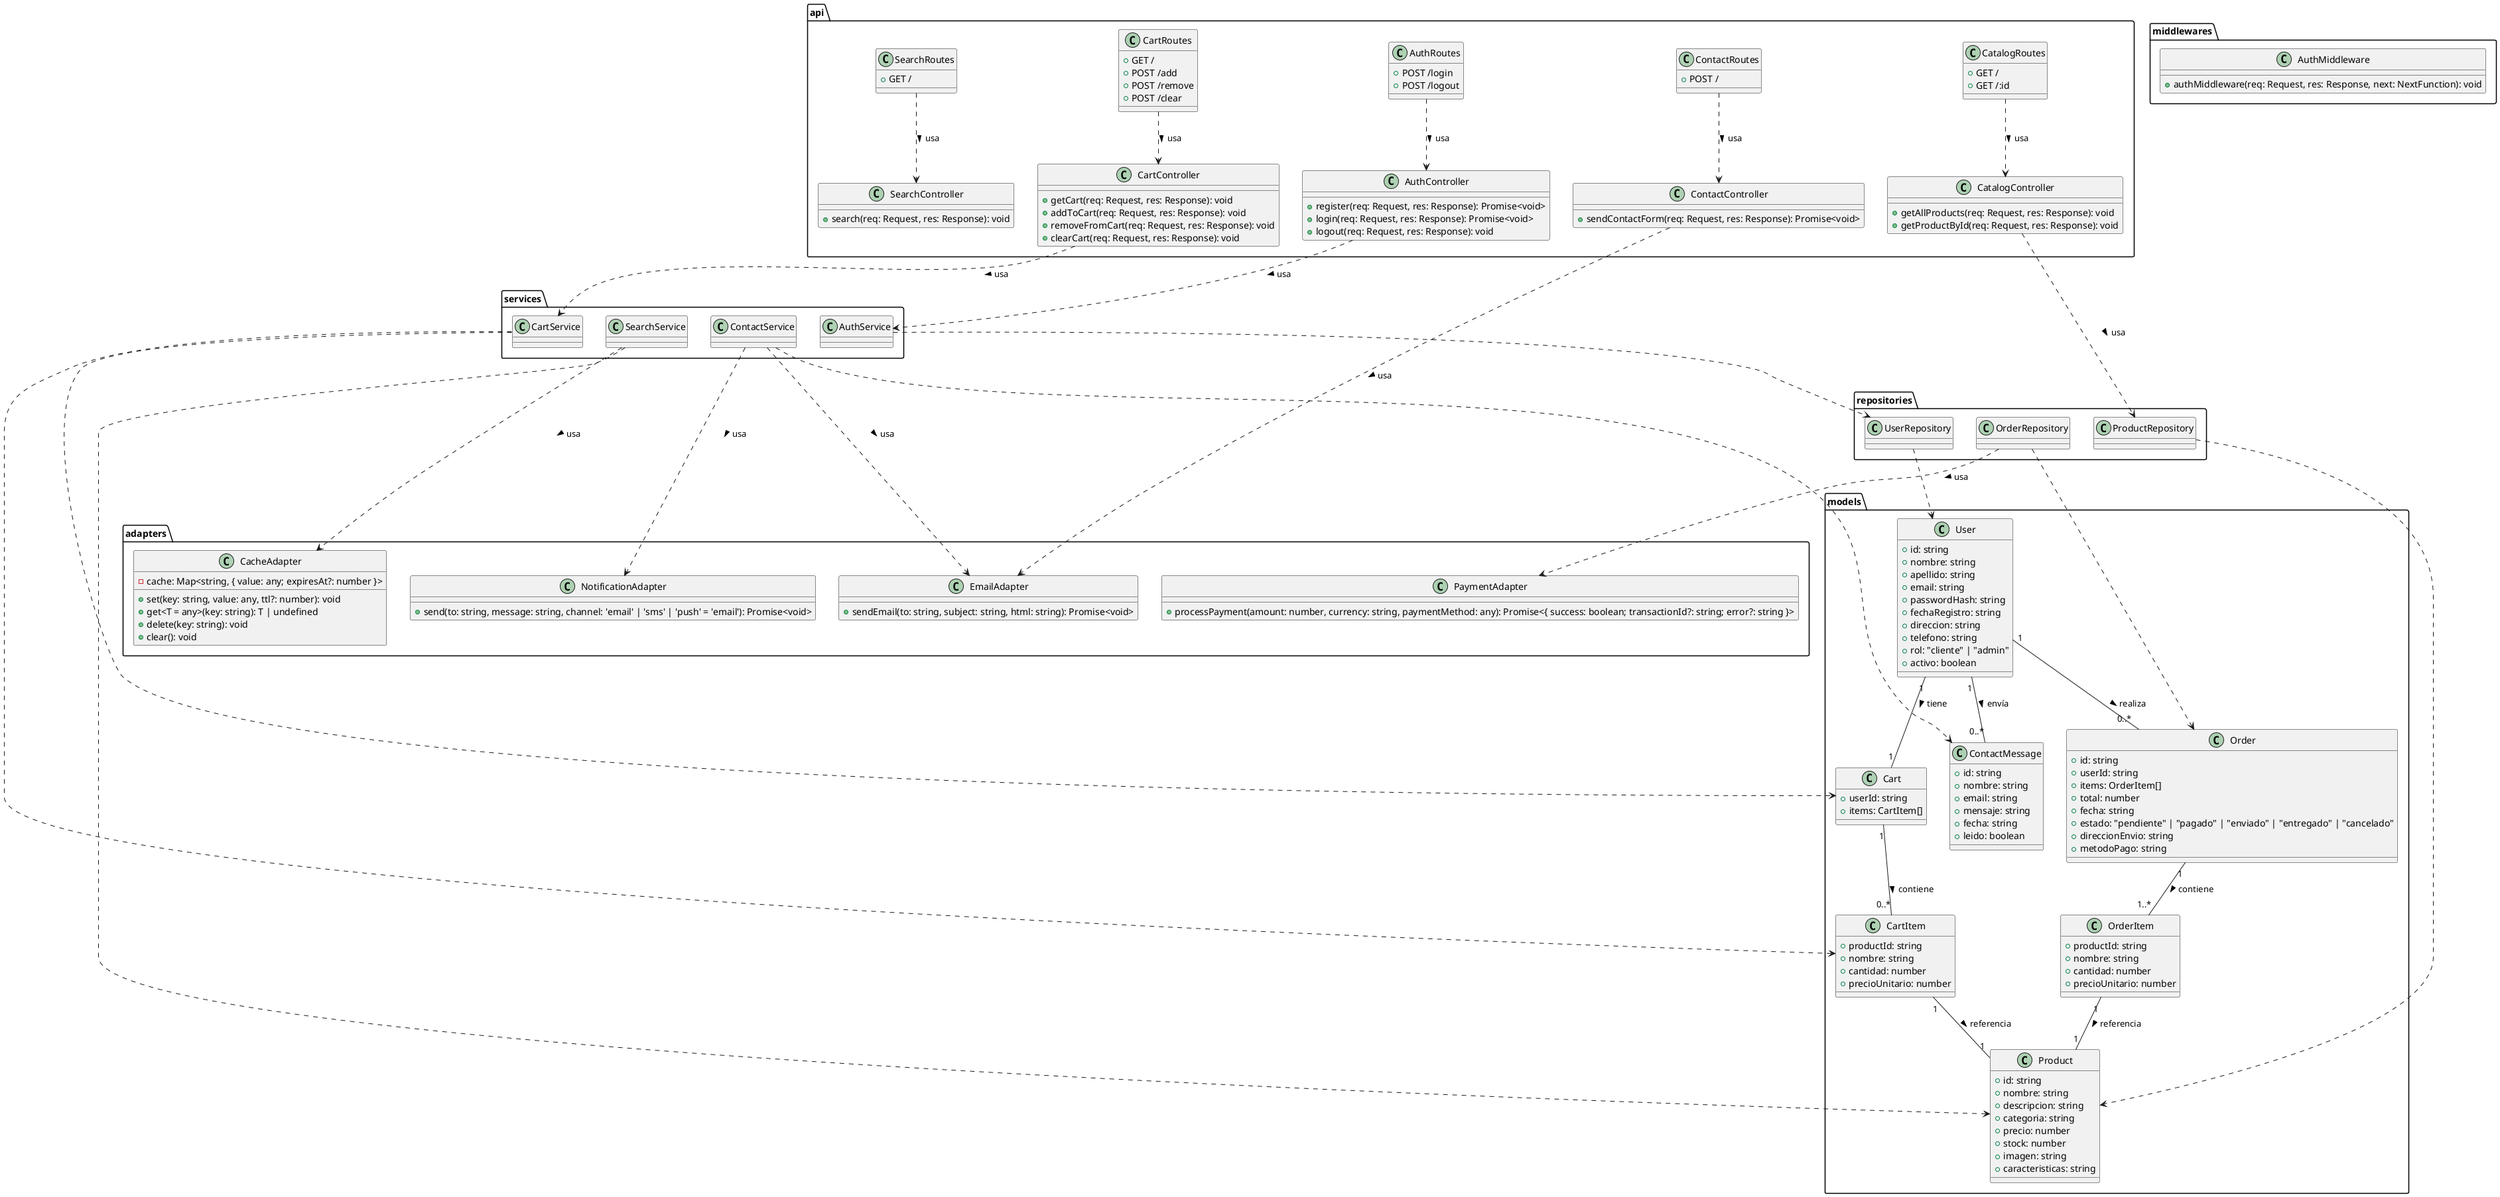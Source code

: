 @startuml

' =======================
' MODELS (models)
' =======================
package "models" {
  class User {
    +id: string
    +nombre: string
    +apellido: string
    +email: string
    +passwordHash: string
    +fechaRegistro: string
    +direccion: string
    +telefono: string
    +rol: "cliente" | "admin"
    +activo: boolean
  }

  class Product {
    +id: string
    +nombre: string
    +descripcion: string
    +categoria: string
    +precio: number
    +stock: number
    +imagen: string
    +caracteristicas: string
  }

  class OrderItem {
    +productId: string
    +nombre: string
    +cantidad: number
    +precioUnitario: number
  }

  class Order {
    +id: string
    +userId: string
    +items: OrderItem[]
    +total: number
    +fecha: string
    +estado: "pendiente" | "pagado" | "enviado" | "entregado" | "cancelado"
    +direccionEnvio: string
    +metodoPago: string
  }

  class ContactMessage {
    +id: string
    +nombre: string
    +email: string
    +mensaje: string
    +fecha: string
    +leido: boolean
  }

  class CartItem {
    +productId: string
    +nombre: string
    +cantidad: number
    +precioUnitario: number
  }

  class Cart {
    +userId: string
    +items: CartItem[]
  }
}

' =======================
' REPOSITORIES (repositories)
' =======================
package "repositories" {
  class OrderRepository
  class UserRepository
  class ProductRepository
}

' =======================
' SERVICES (services)
' =======================
package "services" {
  class AuthService
  class CartService
  class ContactService
  class SearchService
}

' =======================
' ADAPTERS (adapters)
' =======================
package "adapters" {
  class CacheAdapter {
    - cache: Map<string, { value: any; expiresAt?: number }>
    + set(key: string, value: any, ttl?: number): void
    + get<T = any>(key: string): T | undefined
    + delete(key: string): void
    + clear(): void
  }

  class EmailAdapter {
    + sendEmail(to: string, subject: string, html: string): Promise<void>
  }

  class NotificationAdapter {
    + send(to: string, message: string, channel: 'email' | 'sms' | 'push' = 'email'): Promise<void>
  }

  class PaymentAdapter {
    + processPayment(amount: number, currency: string, paymentMethod: any): Promise<{ success: boolean; transactionId?: string; error?: string }>
  }
}

' =======================
' MIDDLEWARES (middlewares)
' =======================
package "middlewares" {
  class AuthMiddleware {
    + authMiddleware(req: Request, res: Response, next: NextFunction): void
  }
}

' =======================
' API (api)
' =======================
package "api" {
  class AuthController {
    + register(req: Request, res: Response): Promise<void>
    + login(req: Request, res: Response): Promise<void>
    + logout(req: Request, res: Response): void
  }

  class CartController {
    + getCart(req: Request, res: Response): void
    + addToCart(req: Request, res: Response): void
    + removeFromCart(req: Request, res: Response): void
    + clearCart(req: Request, res: Response): void
  }

  class AuthRoutes {
    + POST /login
    + POST /logout
  }

  class CartRoutes {
    + GET /
    + POST /add
    + POST /remove
    + POST /clear
  }

  class CatalogController {
    + getAllProducts(req: Request, res: Response): void
    + getProductById(req: Request, res: Response): void
  }

  class CatalogRoutes {
    + GET /
    + GET /:id
  }

  class ContactController {
    + sendContactForm(req: Request, res: Response): Promise<void>
  }

  class ContactRoutes {
    + POST /
  }

  class SearchController {
    + search(req: Request, res: Response): void
  }

  class SearchRoutes {
    + GET /
  }
}

' =======================
' RELACIONES ENTRE CLASES
' =======================

' Modelos
User "1" -- "0..*" Order : realiza >
User "1" -- "1" Cart : tiene >
Order "1" -- "1..*" OrderItem : contiene >
Cart "1" -- "0..*" CartItem : contiene >
CartItem "1" -- "1" Product : referencia >
OrderItem "1" -- "1" Product : referencia >
User "1" -- "0..*" ContactMessage : envía >

' Servicios y repositorios
AuthService ..> UserRepository
CartService ..> Cart
CartService ..> CartItem
ContactService ..> ContactMessage
OrderRepository ..> Order
UserRepository ..> User
ProductRepository ..> Product
SearchService ..> Product

' Adaptadores y servicios
SearchService ..> CacheAdapter : usa >
ContactService ..> EmailAdapter : usa >
ContactService ..> NotificationAdapter : usa >
OrderRepository ..> PaymentAdapter : usa >

' Controladores y servicios
AuthController ..> AuthService : usa >
CartController ..> CartService : usa >
CatalogController ..> ProductRepository : usa >
ContactController ..> EmailAdapter : usa >

' Rutas y controladores
AuthRoutes ..> AuthController : usa >
CartRoutes ..> CartController : usa >
CatalogRoutes ..> CatalogController : usa >
ContactRoutes ..> ContactController : usa >
SearchRoutes ..> SearchController : usa >

@enduml